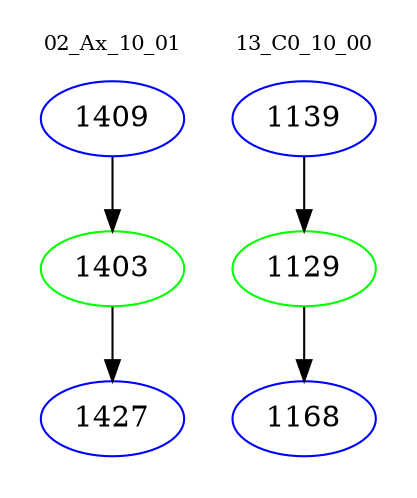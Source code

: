 digraph{
subgraph cluster_0 {
color = white
label = "02_Ax_10_01";
fontsize=10;
T0_1409 [label="1409", color="blue"]
T0_1409 -> T0_1403 [color="black"]
T0_1403 [label="1403", color="green"]
T0_1403 -> T0_1427 [color="black"]
T0_1427 [label="1427", color="blue"]
}
subgraph cluster_1 {
color = white
label = "13_C0_10_00";
fontsize=10;
T1_1139 [label="1139", color="blue"]
T1_1139 -> T1_1129 [color="black"]
T1_1129 [label="1129", color="green"]
T1_1129 -> T1_1168 [color="black"]
T1_1168 [label="1168", color="blue"]
}
}
